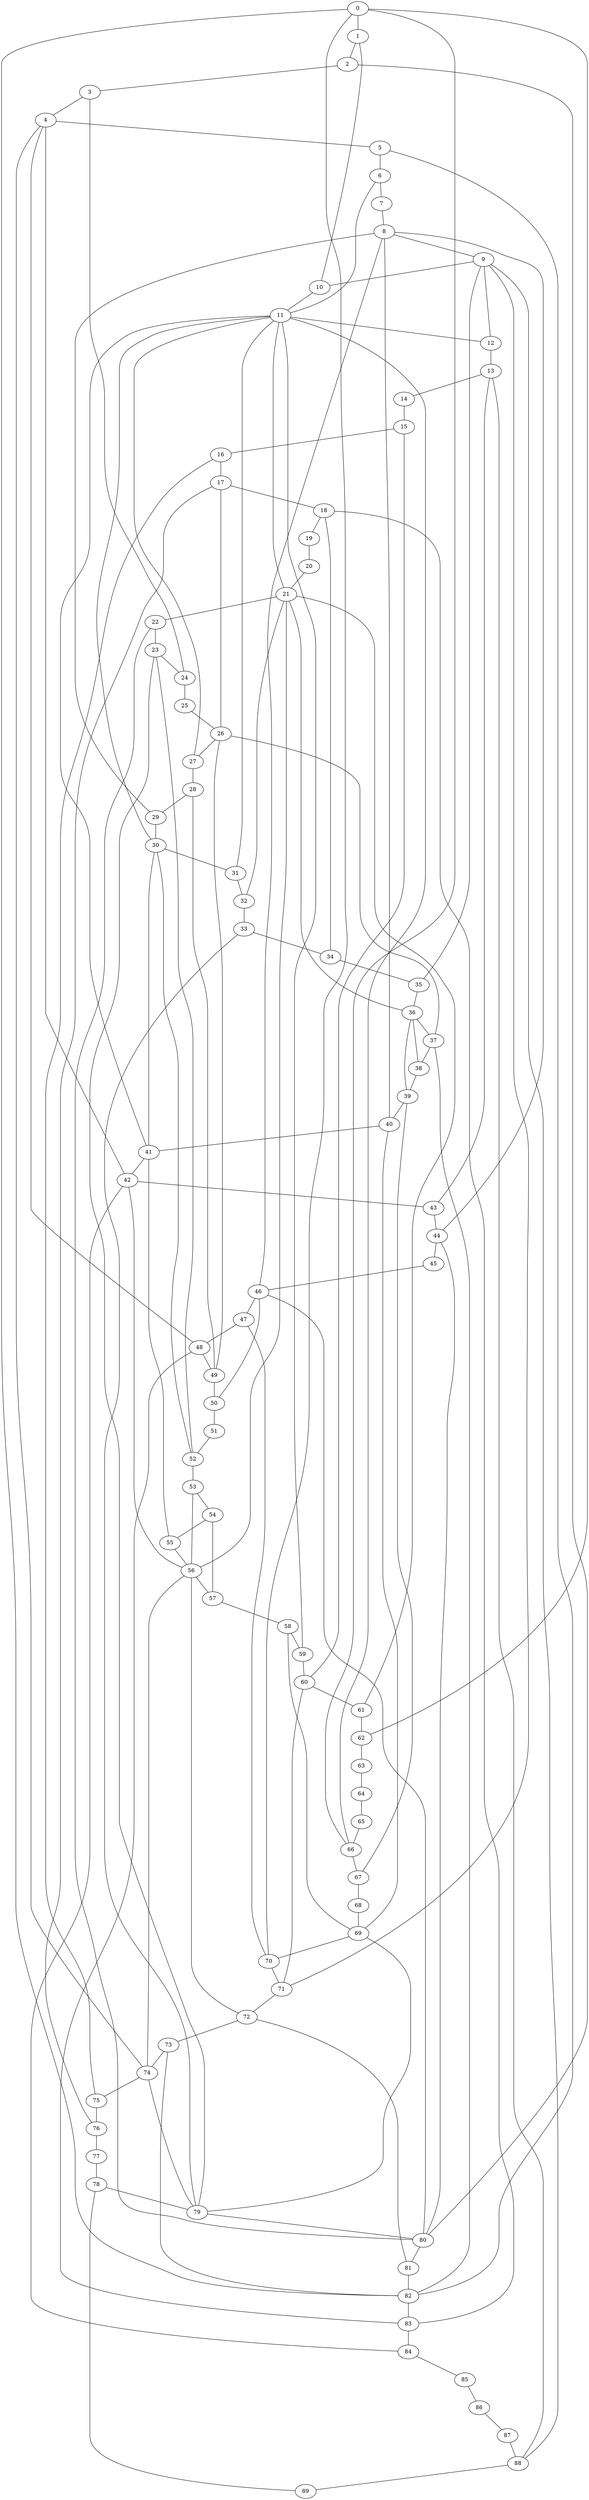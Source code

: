 
graph graphname {
    0 -- 1
0 -- 82
0 -- 70
0 -- 62
0 -- 66
1 -- 2
1 -- 10
2 -- 3
2 -- 80
3 -- 4
3 -- 24
4 -- 5
4 -- 74
4 -- 42
4 -- 48
5 -- 6
5 -- 82
6 -- 7
6 -- 11
7 -- 8
8 -- 9
8 -- 44
8 -- 40
8 -- 29
8 -- 46
9 -- 10
9 -- 35
9 -- 88
9 -- 12
9 -- 71
10 -- 11
11 -- 12
11 -- 31
11 -- 41
11 -- 27
11 -- 30
11 -- 66
11 -- 59
11 -- 21
12 -- 13
13 -- 14
13 -- 88
13 -- 43
14 -- 15
15 -- 16
15 -- 60
16 -- 17
16 -- 75
17 -- 18
17 -- 76
17 -- 26
18 -- 19
18 -- 34
18 -- 83
19 -- 20
20 -- 21
21 -- 22
21 -- 56
21 -- 61
21 -- 32
21 -- 36
22 -- 23
22 -- 80
23 -- 24
23 -- 52
23 -- 79
24 -- 25
25 -- 26
26 -- 27
26 -- 49
26 -- 37
27 -- 28
28 -- 29
28 -- 49
29 -- 30
30 -- 31
30 -- 41
30 -- 52
31 -- 32
32 -- 33
33 -- 34
33 -- 79
34 -- 35
35 -- 36
36 -- 37
36 -- 38
36 -- 39
37 -- 38
37 -- 82
38 -- 39
39 -- 40
39 -- 67
40 -- 41
40 -- 69
41 -- 42
41 -- 55
42 -- 43
42 -- 56
42 -- 84
43 -- 44
44 -- 45
44 -- 80
45 -- 46
46 -- 47
46 -- 50
46 -- 80
47 -- 48
47 -- 70
48 -- 49
48 -- 83
49 -- 50
50 -- 51
51 -- 52
52 -- 53
53 -- 54
53 -- 56
54 -- 55
54 -- 57
55 -- 56
56 -- 57
56 -- 74
56 -- 72
57 -- 58
58 -- 59
58 -- 69
59 -- 60
60 -- 61
60 -- 71
61 -- 62
62 -- 63
63 -- 64
64 -- 65
65 -- 66
66 -- 67
67 -- 68
68 -- 69
69 -- 70
69 -- 79
70 -- 71
71 -- 72
72 -- 73
72 -- 81
73 -- 74
73 -- 82
74 -- 75
74 -- 79
75 -- 76
76 -- 77
77 -- 78
78 -- 79
78 -- 89
79 -- 80
80 -- 81
81 -- 82
82 -- 83
83 -- 84
84 -- 85
85 -- 86
86 -- 87
87 -- 88
88 -- 89

}

